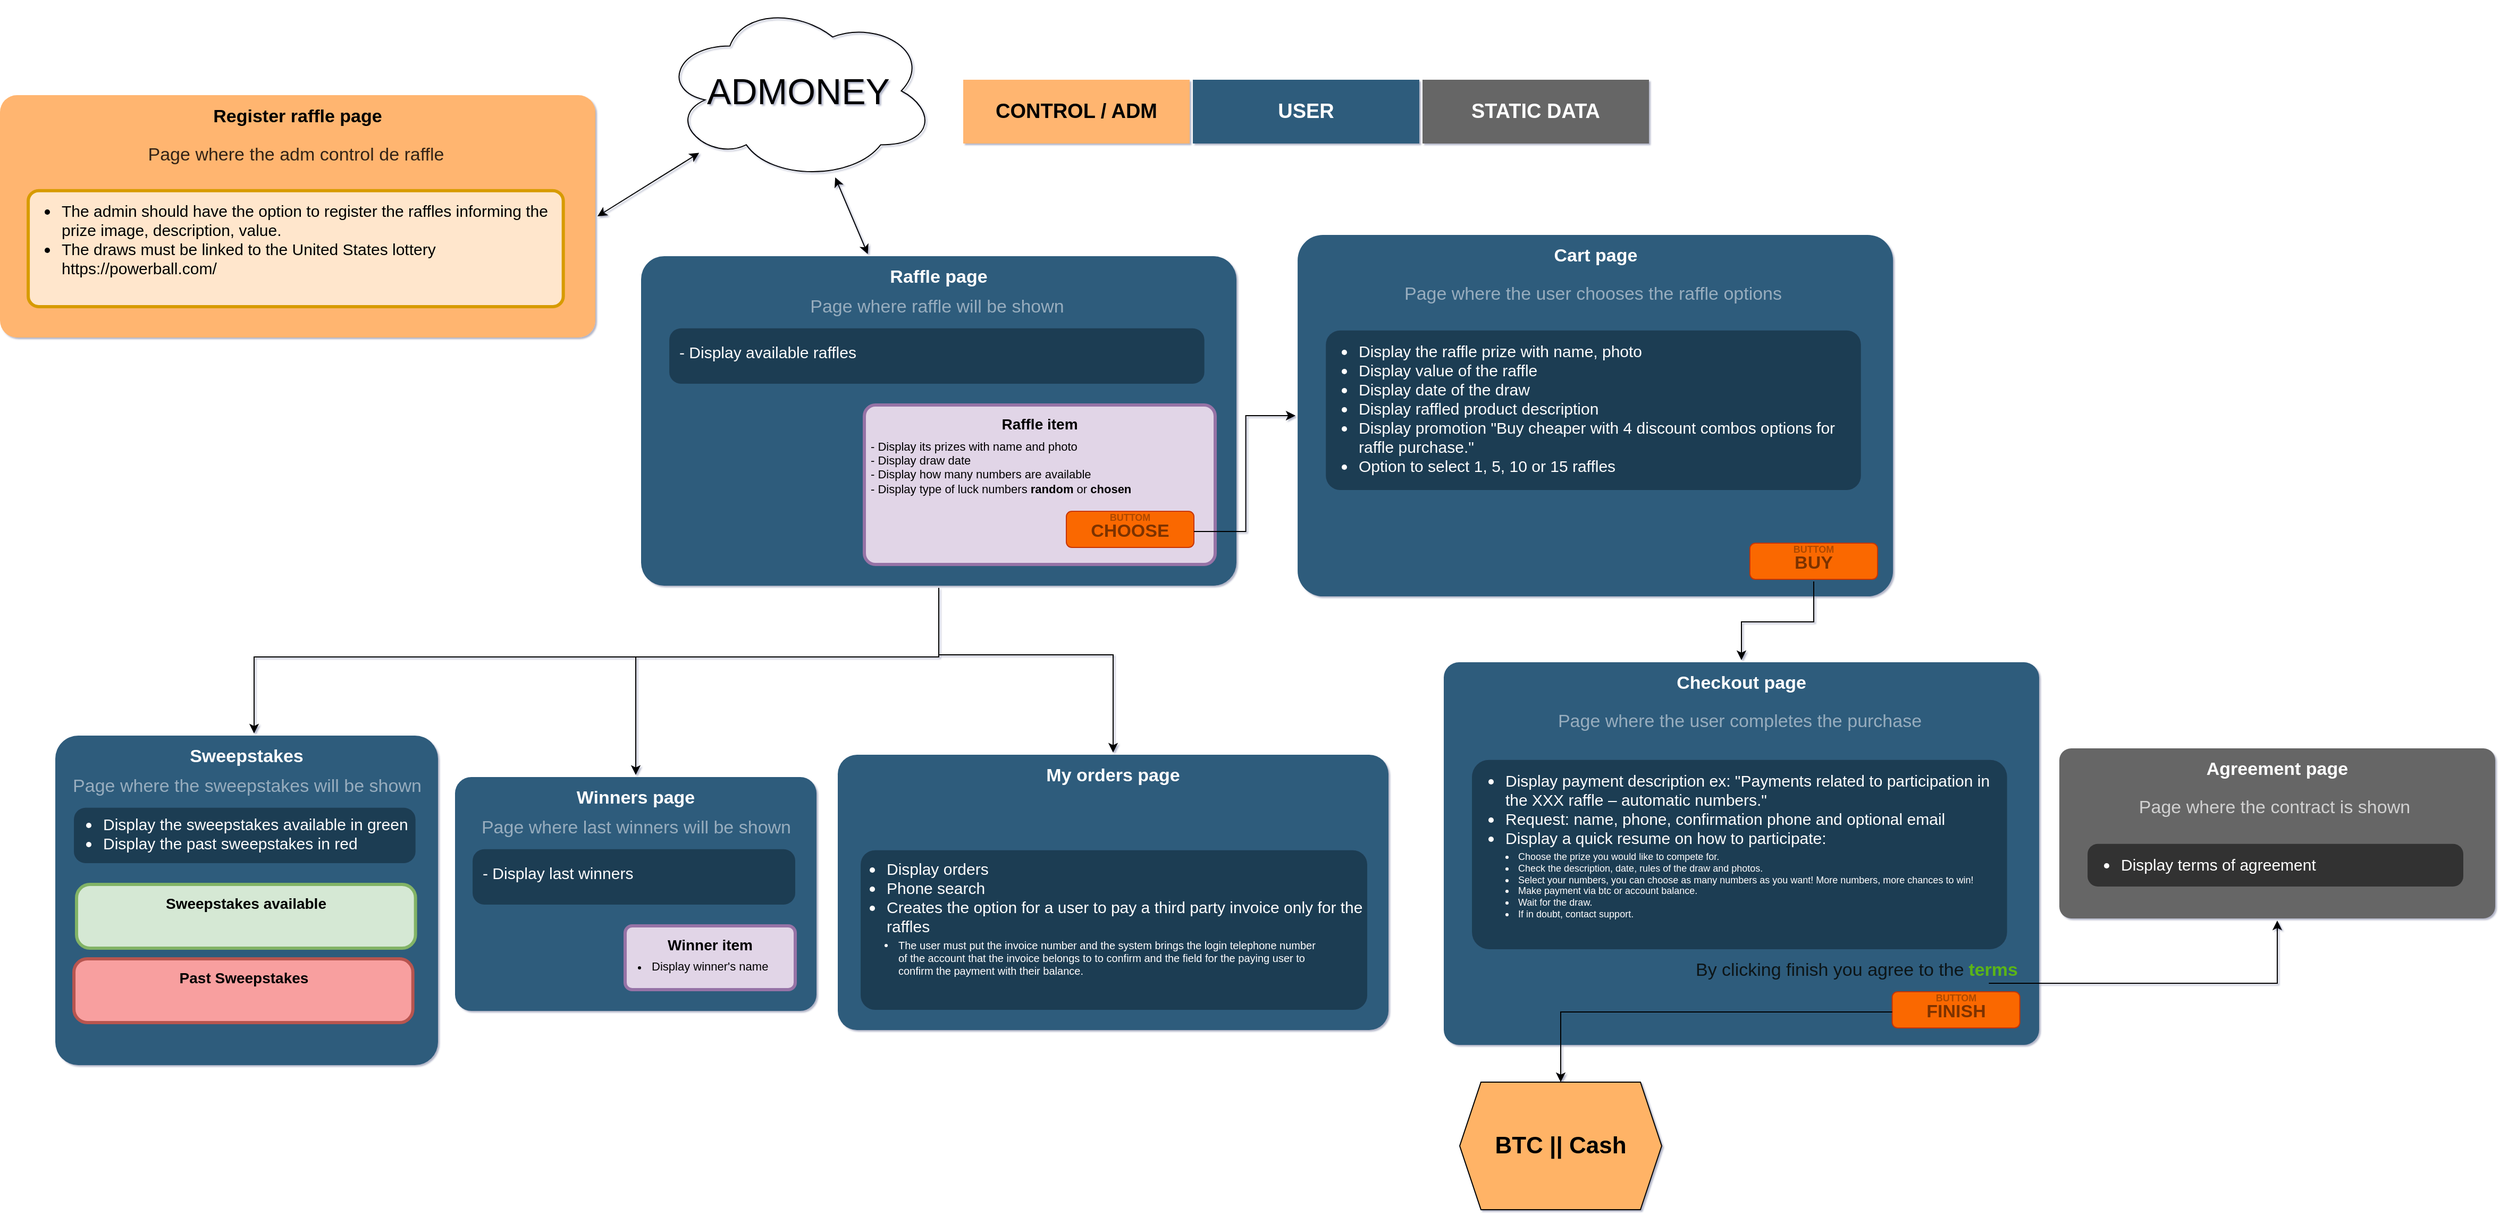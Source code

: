 <mxfile version="17.2.4" type="github">
  <diagram id="6a731a19-8d31-9384-78a2-239565b7b9f0" name="Page-1">
    <mxGraphModel dx="4013" dy="4025" grid="0" gridSize="10" guides="1" tooltips="1" connect="1" arrows="1" fold="1" page="1" pageScale="1" pageWidth="1169" pageHeight="827" background="none" math="0" shadow="1">
      <root>
        <mxCell id="0" />
        <mxCell id="1" parent="0" />
        <mxCell id="205Q3Kc9jgg5AD7oj4mv-1809" value="" style="group" parent="1" vertex="1" connectable="0">
          <mxGeometry x="-149" y="-1760" width="560" height="310" as="geometry" />
        </mxCell>
        <mxCell id="1749" value="&lt;font style=&quot;font-size: 17px&quot;&gt;Raffle page&lt;br&gt;&lt;br&gt;&lt;/font&gt;" style="rounded=1;whiteSpace=wrap;html=1;shadow=0;labelBackgroundColor=none;strokeColor=none;strokeWidth=3;fillColor=#2F5B7C;fontFamily=Helvetica;fontSize=16;fontColor=#FFFFFF;align=center;fontStyle=1;spacing=5;arcSize=7;perimeterSpacing=2;verticalAlign=top;" parent="205Q3Kc9jgg5AD7oj4mv-1809" vertex="1">
          <mxGeometry width="560" height="310" as="geometry" />
        </mxCell>
        <mxCell id="205Q3Kc9jgg5AD7oj4mv-1792" value="&lt;span style=&quot;font-size: 17px&quot;&gt;Page where raffle will be shown&lt;/span&gt;" style="rounded=1;whiteSpace=wrap;html=1;shadow=0;labelBackgroundColor=none;strokeColor=none;strokeWidth=3;fillColor=none;fontFamily=Helvetica;fontSize=16;fontColor=#FFFFFF;align=center;fontStyle=0;spacing=5;arcSize=7;perimeterSpacing=2;verticalAlign=top;textOpacity=50;" parent="205Q3Kc9jgg5AD7oj4mv-1809" vertex="1">
          <mxGeometry x="10.909" y="27.556" width="534.545" height="57.035" as="geometry" />
        </mxCell>
        <mxCell id="205Q3Kc9jgg5AD7oj4mv-1793" value="&lt;font style=&quot;font-size: 15px ; line-height: 1.2&quot;&gt;- Display available raffles&lt;br style=&quot;font-size: 15px&quot;&gt;&lt;/font&gt;" style="rounded=1;whiteSpace=wrap;html=1;shadow=0;labelBackgroundColor=none;strokeColor=none;strokeWidth=3;fillColor=#1F3C52;fontFamily=Helvetica;fontSize=15;fontColor=#FFFFFF;align=left;fontStyle=0;spacing=9;arcSize=21;perimeterSpacing=2;verticalAlign=top;" parent="205Q3Kc9jgg5AD7oj4mv-1809" vertex="1">
          <mxGeometry x="26.55" y="67.93" width="503.27" height="52.07" as="geometry" />
        </mxCell>
        <mxCell id="205Q3Kc9jgg5AD7oj4mv-1808" value="" style="group" parent="205Q3Kc9jgg5AD7oj4mv-1809" vertex="1" connectable="0">
          <mxGeometry x="210" y="140" width="330" height="150" as="geometry" />
        </mxCell>
        <mxCell id="205Q3Kc9jgg5AD7oj4mv-1803" value="Raffle item" style="rounded=1;whiteSpace=wrap;html=1;shadow=0;labelBackgroundColor=none;strokeColor=#9673a6;strokeWidth=3;fillColor=#e1d5e7;fontFamily=Helvetica;fontSize=14;align=center;spacing=5;fontStyle=1;arcSize=7;perimeterSpacing=2;verticalAlign=top;" parent="205Q3Kc9jgg5AD7oj4mv-1808" vertex="1">
          <mxGeometry width="330" height="150" as="geometry" />
        </mxCell>
        <mxCell id="205Q3Kc9jgg5AD7oj4mv-1804" value="&lt;span style=&quot;font-size: 11px ; font-weight: 400&quot;&gt;- Display its prizes&amp;nbsp;with name and photo&lt;/span&gt;&lt;br style=&quot;font-size: 11px ; font-weight: 400&quot;&gt;&lt;span style=&quot;font-size: 11px ; font-weight: 400&quot;&gt;- Display draw date&lt;/span&gt;&lt;br style=&quot;font-size: 11px ; font-weight: 400&quot;&gt;&lt;span style=&quot;font-size: 11px ; font-weight: 400&quot;&gt;- Display how many numbers are available&lt;/span&gt;&lt;br style=&quot;font-size: 11px ; font-weight: 400&quot;&gt;&lt;span style=&quot;font-size: 11px ; font-weight: 400&quot;&gt;- Display type of luck numbers&amp;nbsp;&lt;/span&gt;&lt;b style=&quot;font-size: 11px&quot;&gt;random&lt;/b&gt;&lt;span style=&quot;font-size: 11px ; font-weight: 400&quot;&gt;&amp;nbsp;or&amp;nbsp;&lt;/span&gt;&lt;b style=&quot;font-size: 11px&quot;&gt;chosen&lt;/b&gt;" style="rounded=1;whiteSpace=wrap;html=1;shadow=0;labelBackgroundColor=none;strokeColor=none;strokeWidth=3;fillColor=none;fontFamily=Helvetica;fontSize=11;fontColor=#000000;align=left;spacing=6;fontStyle=1;arcSize=7;perimeterSpacing=2;verticalAlign=top;" parent="205Q3Kc9jgg5AD7oj4mv-1808" vertex="1">
          <mxGeometry y="22" width="330" height="102" as="geometry" />
        </mxCell>
        <mxCell id="205Q3Kc9jgg5AD7oj4mv-1807" value="" style="group" parent="205Q3Kc9jgg5AD7oj4mv-1808" vertex="1" connectable="0">
          <mxGeometry x="190.0" y="100" width="120" height="36" as="geometry" />
        </mxCell>
        <mxCell id="205Q3Kc9jgg5AD7oj4mv-1805" value="BUTTOM" style="rounded=1;whiteSpace=wrap;html=1;labelBackgroundColor=none;fontSize=9;fontColor=#000000;strokeColor=#C73500;fillColor=#fa6800;verticalAlign=top;spacing=-4;fontStyle=1;textOpacity=30;" parent="205Q3Kc9jgg5AD7oj4mv-1807" vertex="1">
          <mxGeometry width="120" height="34" as="geometry" />
        </mxCell>
        <mxCell id="205Q3Kc9jgg5AD7oj4mv-1806" value="CHOOSE" style="rounded=1;whiteSpace=wrap;html=1;labelBackgroundColor=none;fontSize=17;fontColor=#000000;strokeColor=none;fillColor=none;verticalAlign=middle;spacing=0;fontStyle=1;textOpacity=50;" parent="205Q3Kc9jgg5AD7oj4mv-1807" vertex="1">
          <mxGeometry y="2" width="120" height="34" as="geometry" />
        </mxCell>
        <mxCell id="205Q3Kc9jgg5AD7oj4mv-1810" value="" style="group" parent="1" vertex="1" connectable="0">
          <mxGeometry x="468.55" y="-1780" width="560" height="410" as="geometry" />
        </mxCell>
        <mxCell id="205Q3Kc9jgg5AD7oj4mv-1811" value="&lt;font style=&quot;font-size: 17px&quot;&gt;Cart page&lt;br&gt;&lt;/font&gt;" style="rounded=1;whiteSpace=wrap;html=1;shadow=0;labelBackgroundColor=none;strokeColor=none;strokeWidth=3;fillColor=#2F5B7C;fontFamily=Helvetica;fontSize=16;fontColor=#FFFFFF;align=center;fontStyle=1;spacing=5;arcSize=7;perimeterSpacing=2;verticalAlign=top;" parent="205Q3Kc9jgg5AD7oj4mv-1810" vertex="1">
          <mxGeometry width="560" height="340" as="geometry" />
        </mxCell>
        <mxCell id="205Q3Kc9jgg5AD7oj4mv-1812" value="&lt;span style=&quot;font-size: 17px&quot;&gt;Page where the user chooses the raffle options&lt;/span&gt;" style="rounded=1;whiteSpace=wrap;html=1;shadow=0;labelBackgroundColor=none;strokeColor=none;strokeWidth=3;fillColor=none;fontFamily=Helvetica;fontSize=16;fontColor=#FFFFFF;align=center;fontStyle=0;spacing=5;arcSize=7;perimeterSpacing=2;verticalAlign=top;textOpacity=50;" parent="205Q3Kc9jgg5AD7oj4mv-1810" vertex="1">
          <mxGeometry x="10.909" y="36.445" width="534.545" height="75.434" as="geometry" />
        </mxCell>
        <mxCell id="205Q3Kc9jgg5AD7oj4mv-1813" value="&lt;ul&gt;&lt;li&gt;&lt;font style=&quot;font-size: 15px ; line-height: 1.2&quot;&gt;Display the raffle prize with name, photo&lt;/font&gt;&lt;/li&gt;&lt;li&gt;&lt;font style=&quot;font-size: 15px ; line-height: 1.2&quot;&gt;Display value of the raffle&lt;/font&gt;&lt;/li&gt;&lt;li&gt;&lt;font style=&quot;font-size: 15px ; line-height: 1.2&quot;&gt;Display date of the draw&lt;/font&gt;&lt;/li&gt;&lt;li&gt;&lt;font style=&quot;font-size: 15px ; line-height: 1.2&quot;&gt;Display raffled product description&lt;/font&gt;&lt;/li&gt;&lt;li&gt;&lt;font style=&quot;font-size: 15px ; line-height: 1.2&quot;&gt;Display promotion &quot;Buy cheaper with 4 discount combos options for raffle purchase.&quot;&lt;/font&gt;&lt;/li&gt;&lt;li&gt;&lt;font style=&quot;font-size: 15px ; line-height: 1.2&quot;&gt;Option to select 1, 5, 10 or 15 raffles&lt;/font&gt;&lt;/li&gt;&lt;/ul&gt;" style="rounded=1;whiteSpace=wrap;html=1;shadow=0;labelBackgroundColor=none;strokeColor=none;strokeWidth=3;fillColor=#1F3C52;fontFamily=Helvetica;fontSize=15;fontColor=#FFFFFF;align=left;fontStyle=0;spacing=-9;arcSize=9;perimeterSpacing=2;verticalAlign=top;" parent="205Q3Kc9jgg5AD7oj4mv-1810" vertex="1">
          <mxGeometry x="26.55" y="89.84" width="503.27" height="150.16" as="geometry" />
        </mxCell>
        <mxCell id="205Q3Kc9jgg5AD7oj4mv-1826" value="" style="group" parent="205Q3Kc9jgg5AD7oj4mv-1810" vertex="1" connectable="0">
          <mxGeometry x="425.45" y="290" width="120" height="36" as="geometry" />
        </mxCell>
        <mxCell id="205Q3Kc9jgg5AD7oj4mv-1827" value="BUTTOM" style="rounded=1;whiteSpace=wrap;html=1;labelBackgroundColor=none;fontSize=9;fontColor=#000000;strokeColor=#C73500;fillColor=#fa6800;verticalAlign=top;spacing=-4;fontStyle=1;textOpacity=30;" parent="205Q3Kc9jgg5AD7oj4mv-1826" vertex="1">
          <mxGeometry width="120" height="34" as="geometry" />
        </mxCell>
        <mxCell id="205Q3Kc9jgg5AD7oj4mv-1828" value="BUY" style="rounded=1;whiteSpace=wrap;html=1;labelBackgroundColor=none;fontSize=17;fontColor=#000000;strokeColor=none;fillColor=none;verticalAlign=middle;spacing=0;fontStyle=1;textOpacity=50;" parent="205Q3Kc9jgg5AD7oj4mv-1826" vertex="1">
          <mxGeometry y="2" width="120" height="34" as="geometry" />
        </mxCell>
        <mxCell id="MgWAyxcwD4eq4RJQkwBH-1768" style="edgeStyle=orthogonalEdgeStyle;rounded=0;orthogonalLoop=1;jettySize=auto;html=1;" parent="1" source="205Q3Kc9jgg5AD7oj4mv-1828" target="MgWAyxcwD4eq4RJQkwBH-1761" edge="1">
          <mxGeometry relative="1" as="geometry" />
        </mxCell>
        <mxCell id="MgWAyxcwD4eq4RJQkwBH-1769" style="edgeStyle=orthogonalEdgeStyle;rounded=0;orthogonalLoop=1;jettySize=auto;html=1;" parent="1" source="205Q3Kc9jgg5AD7oj4mv-1806" target="205Q3Kc9jgg5AD7oj4mv-1811" edge="1">
          <mxGeometry relative="1" as="geometry" />
        </mxCell>
        <mxCell id="-F6HOGVGPBD2OSw9Kc0U-1783" value="" style="group" parent="1" vertex="1" connectable="0">
          <mxGeometry x="1185" y="-1297" width="410" height="160" as="geometry" />
        </mxCell>
        <mxCell id="-F6HOGVGPBD2OSw9Kc0U-1762" value="&lt;font style=&quot;font-size: 17px&quot;&gt;Agreement page&lt;br&gt;&lt;/font&gt;" style="rounded=1;whiteSpace=wrap;html=1;shadow=0;labelBackgroundColor=none;strokeColor=none;strokeWidth=3;fillColor=#666666;fontFamily=Helvetica;fontSize=16;fontColor=#FFFFFF;align=center;fontStyle=1;spacing=5;arcSize=7;perimeterSpacing=2;verticalAlign=top;" parent="-F6HOGVGPBD2OSw9Kc0U-1783" vertex="1">
          <mxGeometry width="410" height="160" as="geometry" />
        </mxCell>
        <mxCell id="-F6HOGVGPBD2OSw9Kc0U-1763" value="&lt;span style=&quot;font-size: 17px&quot;&gt;Page where the contract is shown&lt;/span&gt;" style="rounded=1;whiteSpace=wrap;html=1;shadow=0;labelBackgroundColor=none;strokeColor=none;strokeWidth=3;fillColor=none;fontFamily=Helvetica;fontSize=16;fontColor=#FFFFFF;align=center;fontStyle=0;spacing=5;arcSize=7;perimeterSpacing=2;verticalAlign=top;textOpacity=70;" parent="-F6HOGVGPBD2OSw9Kc0U-1783" vertex="1">
          <mxGeometry x="22.91" y="36.45" width="359.09" height="43.55" as="geometry" />
        </mxCell>
        <mxCell id="-F6HOGVGPBD2OSw9Kc0U-1764" value="&lt;ul&gt;&lt;li&gt;&lt;font style=&quot;font-size: 15px ; line-height: 1.2&quot;&gt;Display terms of agreement&lt;/font&gt;&lt;/li&gt;&lt;/ul&gt;" style="rounded=1;whiteSpace=wrap;html=1;shadow=0;labelBackgroundColor=none;strokeColor=none;strokeWidth=3;fillColor=#333333;fontFamily=Helvetica;fontSize=15;fontColor=#FFFFFF;align=left;fontStyle=0;spacing=-9;arcSize=24;perimeterSpacing=2;verticalAlign=top;" parent="-F6HOGVGPBD2OSw9Kc0U-1783" vertex="1">
          <mxGeometry x="26.55" y="89.84" width="353.45" height="40.16" as="geometry" />
        </mxCell>
        <mxCell id="-F6HOGVGPBD2OSw9Kc0U-1785" value="BTC || Cash" style="shape=hexagon;perimeter=hexagonPerimeter2;whiteSpace=wrap;html=1;fixedSize=1;fontColor=#000000;fillColor=#FFB366;fontSize=22;fontStyle=1" parent="1" vertex="1">
          <mxGeometry x="621" y="-983" width="190" height="120" as="geometry" />
        </mxCell>
        <mxCell id="1npExvI9YCQs3XlgA4NH-1786" style="edgeStyle=orthogonalEdgeStyle;rounded=0;orthogonalLoop=1;jettySize=auto;html=1;fontSize=9;" edge="1" parent="1" source="1749" target="1npExvI9YCQs3XlgA4NH-1777">
          <mxGeometry relative="1" as="geometry">
            <Array as="points">
              <mxPoint x="131" y="-1383" />
              <mxPoint x="-513" y="-1383" />
            </Array>
          </mxGeometry>
        </mxCell>
        <mxCell id="1npExvI9YCQs3XlgA4NH-1787" style="edgeStyle=orthogonalEdgeStyle;rounded=0;orthogonalLoop=1;jettySize=auto;html=1;fontSize=9;" edge="1" parent="1" source="1749" target="1npExvI9YCQs3XlgA4NH-1765">
          <mxGeometry relative="1" as="geometry">
            <Array as="points">
              <mxPoint x="131" y="-1383" />
              <mxPoint x="-154" y="-1383" />
            </Array>
          </mxGeometry>
        </mxCell>
        <mxCell id="1npExvI9YCQs3XlgA4NH-1795" style="edgeStyle=orthogonalEdgeStyle;rounded=0;orthogonalLoop=1;jettySize=auto;html=1;fontSize=9;" edge="1" parent="1" source="1749" target="1npExvI9YCQs3XlgA4NH-1789">
          <mxGeometry relative="1" as="geometry">
            <Array as="points">
              <mxPoint x="131" y="-1385" />
              <mxPoint x="295" y="-1385" />
            </Array>
          </mxGeometry>
        </mxCell>
        <mxCell id="1npExvI9YCQs3XlgA4NH-1811" value="" style="group" vertex="1" connectable="0" parent="1">
          <mxGeometry x="-752" y="-1911.5" width="560" height="228" as="geometry" />
        </mxCell>
        <mxCell id="1npExvI9YCQs3XlgA4NH-1805" value="&lt;font style=&quot;font-size: 17px&quot;&gt;Register raffle page&lt;br&gt;&lt;/font&gt;" style="rounded=1;whiteSpace=wrap;html=1;shadow=0;labelBackgroundColor=none;strokeColor=none;strokeWidth=3;fillColor=#FFB570;fontFamily=Helvetica;fontSize=16;fontColor=default;align=center;fontStyle=1;spacing=5;arcSize=7;perimeterSpacing=2;verticalAlign=top;gradientColor=none;" vertex="1" parent="1npExvI9YCQs3XlgA4NH-1811">
          <mxGeometry width="560" height="228" as="geometry" />
        </mxCell>
        <mxCell id="1npExvI9YCQs3XlgA4NH-1806" value="&lt;span style=&quot;font-size: 17px&quot;&gt;Page where the adm control de raffle&lt;/span&gt;" style="rounded=1;whiteSpace=wrap;html=1;shadow=0;labelBackgroundColor=none;strokeColor=none;strokeWidth=3;fillColor=none;fontFamily=Helvetica;fontSize=16;fontColor=#000000;align=center;fontStyle=0;spacing=5;arcSize=7;perimeterSpacing=2;verticalAlign=top;textOpacity=80;" vertex="1" parent="1npExvI9YCQs3XlgA4NH-1811">
          <mxGeometry x="10.909" y="36.445" width="534.545" height="75.434" as="geometry" />
        </mxCell>
        <mxCell id="1npExvI9YCQs3XlgA4NH-1807" value="&lt;ul&gt;&lt;li&gt;The admin should have the option to register the raffles informing the prize image, description, value.&lt;br&gt;&lt;/li&gt;&lt;li&gt;The draws must be linked to the United States lottery https://powerball.com/&lt;br&gt;&lt;/li&gt;&lt;/ul&gt;" style="rounded=1;whiteSpace=wrap;html=1;shadow=0;labelBackgroundColor=none;strokeColor=#d79b00;strokeWidth=3;fillColor=#ffe6cc;fontFamily=Helvetica;fontSize=15;align=left;fontStyle=0;spacing=-9;arcSize=9;perimeterSpacing=2;verticalAlign=top;" vertex="1" parent="1npExvI9YCQs3XlgA4NH-1811">
          <mxGeometry x="26.55" y="89.84" width="503.27" height="109.16" as="geometry" />
        </mxCell>
        <mxCell id="1npExvI9YCQs3XlgA4NH-1812" value="ADMONEY" style="ellipse;shape=cloud;whiteSpace=wrap;html=1;fontSize=34;fillColor=none;strokeColor=#000000;" vertex="1" parent="1">
          <mxGeometry x="-130" y="-2000" width="258" height="169" as="geometry" />
        </mxCell>
        <mxCell id="1npExvI9YCQs3XlgA4NH-1816" value="" style="endArrow=classic;startArrow=classic;html=1;rounded=0;fontSize=19;exitX=1;exitY=0.5;exitDx=0;exitDy=0;" edge="1" parent="1" source="1npExvI9YCQs3XlgA4NH-1805" target="1npExvI9YCQs3XlgA4NH-1812">
          <mxGeometry width="50" height="50" relative="1" as="geometry">
            <mxPoint x="-573" y="-1641" as="sourcePoint" />
            <mxPoint x="-523" y="-1691" as="targetPoint" />
          </mxGeometry>
        </mxCell>
        <mxCell id="1npExvI9YCQs3XlgA4NH-1817" value="" style="endArrow=classic;startArrow=classic;html=1;rounded=0;fontSize=19;" edge="1" parent="1" source="1749" target="1npExvI9YCQs3XlgA4NH-1812">
          <mxGeometry width="50" height="50" relative="1" as="geometry">
            <mxPoint x="-335" y="-1626" as="sourcePoint" />
            <mxPoint x="-285" y="-1676" as="targetPoint" />
          </mxGeometry>
        </mxCell>
        <mxCell id="1npExvI9YCQs3XlgA4NH-1818" value="CONTROL / ADM" style="rounded=0;whiteSpace=wrap;html=1;fontSize=19;fontColor=#000000;strokeColor=none;fillColor=#FFB570;gradientColor=none;fontStyle=1;shadow=0;" vertex="1" parent="1">
          <mxGeometry x="154" y="-1926" width="213" height="60" as="geometry" />
        </mxCell>
        <mxCell id="1npExvI9YCQs3XlgA4NH-1819" value="USER" style="rounded=0;whiteSpace=wrap;html=1;fontSize=19;fontColor=#FFFFFF;strokeColor=none;fillColor=#2F5B7C;gradientColor=none;fontStyle=1;" vertex="1" parent="1">
          <mxGeometry x="370" y="-1926" width="213" height="60" as="geometry" />
        </mxCell>
        <mxCell id="1npExvI9YCQs3XlgA4NH-1820" value="STATIC DATA" style="rounded=0;whiteSpace=wrap;html=1;fontSize=19;fontColor=#FFFFFF;strokeColor=none;fillColor=#666666;gradientColor=none;fontStyle=1;" vertex="1" parent="1">
          <mxGeometry x="586" y="-1926" width="213" height="60" as="geometry" />
        </mxCell>
        <mxCell id="1npExvI9YCQs3XlgA4NH-1823" value="" style="group" vertex="1" connectable="0" parent="1">
          <mxGeometry x="606" y="-1378" width="560" height="360" as="geometry" />
        </mxCell>
        <mxCell id="MgWAyxcwD4eq4RJQkwBH-1761" value="&lt;font style=&quot;font-size: 17px&quot;&gt;Checkout page&lt;br&gt;&lt;/font&gt;" style="rounded=1;whiteSpace=wrap;html=1;shadow=0;labelBackgroundColor=none;strokeColor=none;strokeWidth=3;fillColor=#2F5B7C;fontFamily=Helvetica;fontSize=16;fontColor=#FFFFFF;align=center;fontStyle=1;spacing=5;arcSize=4;perimeterSpacing=2;verticalAlign=top;" parent="1npExvI9YCQs3XlgA4NH-1823" vertex="1">
          <mxGeometry width="560" height="360" as="geometry" />
        </mxCell>
        <mxCell id="MgWAyxcwD4eq4RJQkwBH-1762" value="&lt;span style=&quot;font-size: 17px&quot;&gt;Page where the user completes the purchase&lt;/span&gt;" style="rounded=1;whiteSpace=wrap;html=1;shadow=0;labelBackgroundColor=none;strokeColor=none;strokeWidth=3;fillColor=none;fontFamily=Helvetica;fontSize=16;fontColor=#FFFFFF;align=center;fontStyle=0;spacing=5;arcSize=7;perimeterSpacing=2;verticalAlign=top;textOpacity=50;" parent="1npExvI9YCQs3XlgA4NH-1823" vertex="1">
          <mxGeometry x="10.909" y="36.445" width="534.545" height="75.434" as="geometry" />
        </mxCell>
        <mxCell id="MgWAyxcwD4eq4RJQkwBH-1763" value="&lt;ul&gt;&lt;li&gt;&lt;font style=&quot;font-size: 15px ; line-height: 1.2&quot;&gt;Display payment description ex: &quot;P&lt;/font&gt;ayments related to participation in&amp;nbsp; the XXX raffle – automatic numbers.&quot;&lt;/li&gt;&lt;li&gt;Request: name, phone, confirmation phone and optional email&lt;br&gt;&lt;/li&gt;&lt;li&gt;Display a quick resume on how to participate:&lt;/li&gt;&lt;/ul&gt;" style="rounded=1;whiteSpace=wrap;html=1;shadow=0;labelBackgroundColor=none;strokeColor=none;strokeWidth=3;fillColor=#1F3C52;fontFamily=Helvetica;fontSize=15;fontColor=#FFFFFF;align=left;fontStyle=0;spacing=-9;arcSize=9;perimeterSpacing=2;verticalAlign=top;" parent="1npExvI9YCQs3XlgA4NH-1823" vertex="1">
          <mxGeometry x="26.55" y="91.84" width="503.27" height="178.16" as="geometry" />
        </mxCell>
        <mxCell id="MgWAyxcwD4eq4RJQkwBH-1764" value="" style="group" parent="1npExvI9YCQs3XlgA4NH-1823" vertex="1" connectable="0">
          <mxGeometry x="421.82" y="310" width="120" height="36" as="geometry" />
        </mxCell>
        <mxCell id="MgWAyxcwD4eq4RJQkwBH-1765" value="BUTTOM" style="rounded=1;whiteSpace=wrap;html=1;labelBackgroundColor=none;fontSize=9;fontColor=#000000;strokeColor=#C73500;fillColor=#fa6800;verticalAlign=top;spacing=-4;fontStyle=1;textOpacity=30;" parent="MgWAyxcwD4eq4RJQkwBH-1764" vertex="1">
          <mxGeometry width="120" height="34" as="geometry" />
        </mxCell>
        <mxCell id="MgWAyxcwD4eq4RJQkwBH-1766" value="FINISH" style="rounded=1;whiteSpace=wrap;html=1;labelBackgroundColor=none;fontSize=17;fontColor=#000000;strokeColor=none;fillColor=none;verticalAlign=middle;spacing=0;fontStyle=1;textOpacity=50;" parent="MgWAyxcwD4eq4RJQkwBH-1764" vertex="1">
          <mxGeometry y="2" width="120" height="34" as="geometry" />
        </mxCell>
        <mxCell id="-F6HOGVGPBD2OSw9Kc0U-1760" value="&lt;span style=&quot;font-size: 17px&quot;&gt;By clicking finish you agree to the&lt;/span&gt;" style="rounded=1;whiteSpace=wrap;html=1;shadow=0;labelBackgroundColor=none;strokeColor=none;strokeWidth=3;fillColor=none;fontFamily=Helvetica;fontSize=16;fontColor=#000000;align=left;fontStyle=0;spacing=5;arcSize=7;perimeterSpacing=2;verticalAlign=top;textOpacity=80;" parent="1npExvI9YCQs3XlgA4NH-1823" vertex="1">
          <mxGeometry x="231.91" y="270" width="269.09" height="40" as="geometry" />
        </mxCell>
        <mxCell id="-F6HOGVGPBD2OSw9Kc0U-1780" value="&lt;div style=&quot;&quot;&gt;&lt;b style=&quot;color: rgb(102 , 204 , 0) ; font-size: 17px&quot;&gt;terms&lt;/b&gt;&lt;/div&gt;" style="rounded=1;whiteSpace=wrap;html=1;shadow=0;labelBackgroundColor=none;strokeColor=none;strokeWidth=3;fillColor=none;fontFamily=Helvetica;fontSize=16;fontColor=#000000;align=right;fontStyle=0;spacing=5;arcSize=7;perimeterSpacing=2;verticalAlign=top;textOpacity=80;" parent="1npExvI9YCQs3XlgA4NH-1823" vertex="1">
          <mxGeometry x="480" y="270" width="65.45" height="30" as="geometry" />
        </mxCell>
        <mxCell id="1npExvI9YCQs3XlgA4NH-1763" value="&lt;ul style=&quot;font-size: 9px;&quot;&gt;&lt;li style=&quot;font-size: 9px;&quot;&gt;&lt;span style=&quot;font-size: 9px;&quot;&gt;Choose the prize you would like to compete for.&lt;/span&gt;&lt;br style=&quot;font-size: 9px;&quot;&gt;&lt;/li&gt;&lt;li style=&quot;font-size: 9px;&quot;&gt;Check the description, date, rules of the draw and photos.&lt;/li&gt;&lt;li style=&quot;font-size: 9px;&quot;&gt;&lt;span style=&quot;font-size: 9px;&quot;&gt;Select your numbers, you can choose as many numbers as you want! More numbers, more chances to win!&lt;/span&gt;&lt;br style=&quot;font-size: 9px;&quot;&gt;&lt;/li&gt;&lt;li style=&quot;font-size: 9px;&quot;&gt;Make payment via btc or account balance.&lt;/li&gt;&lt;li style=&quot;font-size: 9px;&quot;&gt;Wait for the draw.&lt;/li&gt;&lt;li style=&quot;font-size: 9px;&quot;&gt;If in doubt, contact support.&lt;/li&gt;&lt;/ul&gt;" style="rounded=1;whiteSpace=wrap;html=1;shadow=0;labelBackgroundColor=none;strokeColor=none;strokeWidth=3;fillColor=none;fontFamily=Helvetica;fontSize=9;fontColor=#FFFFFF;align=left;fontStyle=0;spacing=-9;arcSize=9;perimeterSpacing=2;verticalAlign=top;" vertex="1" parent="1npExvI9YCQs3XlgA4NH-1823">
          <mxGeometry x="38.55" y="173.16" width="503.27" height="76.84" as="geometry" />
        </mxCell>
        <mxCell id="-F6HOGVGPBD2OSw9Kc0U-1782" style="edgeStyle=orthogonalEdgeStyle;rounded=0;orthogonalLoop=1;jettySize=auto;html=1;exitX=0.5;exitY=1;exitDx=0;exitDy=0;fontColor=#66CC00;" parent="1" source="-F6HOGVGPBD2OSw9Kc0U-1780" target="-F6HOGVGPBD2OSw9Kc0U-1762" edge="1">
          <mxGeometry relative="1" as="geometry" />
        </mxCell>
        <mxCell id="1npExvI9YCQs3XlgA4NH-1760" style="edgeStyle=orthogonalEdgeStyle;rounded=0;orthogonalLoop=1;jettySize=auto;html=1;fontSize=22;" edge="1" parent="1" source="MgWAyxcwD4eq4RJQkwBH-1766" target="-F6HOGVGPBD2OSw9Kc0U-1785">
          <mxGeometry relative="1" as="geometry" />
        </mxCell>
        <mxCell id="1npExvI9YCQs3XlgA4NH-1825" value="" style="group" vertex="1" connectable="0" parent="1">
          <mxGeometry x="-324" y="-1270" width="340" height="220" as="geometry" />
        </mxCell>
        <mxCell id="1npExvI9YCQs3XlgA4NH-1765" value="&lt;font style=&quot;font-size: 17px&quot;&gt;Winners page&lt;br&gt;&lt;br&gt;&lt;/font&gt;" style="rounded=1;whiteSpace=wrap;html=1;shadow=0;labelBackgroundColor=none;strokeColor=none;strokeWidth=3;fillColor=#2F5B7C;fontFamily=Helvetica;fontSize=16;fontColor=#FFFFFF;align=center;fontStyle=1;spacing=5;arcSize=7;perimeterSpacing=2;verticalAlign=top;container=0;" vertex="1" parent="1npExvI9YCQs3XlgA4NH-1825">
          <mxGeometry width="340" height="220" as="geometry" />
        </mxCell>
        <mxCell id="1npExvI9YCQs3XlgA4NH-1766" value="&lt;span style=&quot;font-size: 17px&quot;&gt;Page where last winners will be shown&lt;/span&gt;" style="rounded=1;whiteSpace=wrap;html=1;shadow=0;labelBackgroundColor=none;strokeColor=none;strokeWidth=3;fillColor=none;fontFamily=Helvetica;fontSize=16;fontColor=#FFFFFF;align=center;fontStyle=0;spacing=5;arcSize=7;perimeterSpacing=2;verticalAlign=top;textOpacity=50;container=0;" vertex="1" parent="1npExvI9YCQs3XlgA4NH-1825">
          <mxGeometry x="0.91" y="27.56" width="339.09" height="57.04" as="geometry" />
        </mxCell>
        <mxCell id="1npExvI9YCQs3XlgA4NH-1767" value="&lt;font style=&quot;font-size: 15px ; line-height: 1.2&quot;&gt;- Display last winners&lt;br style=&quot;font-size: 15px&quot;&gt;&lt;/font&gt;" style="rounded=1;whiteSpace=wrap;html=1;shadow=0;labelBackgroundColor=none;strokeColor=none;strokeWidth=3;fillColor=#1F3C52;fontFamily=Helvetica;fontSize=15;fontColor=#FFFFFF;align=left;fontStyle=0;spacing=9;arcSize=21;perimeterSpacing=2;verticalAlign=top;container=0;" vertex="1" parent="1npExvI9YCQs3XlgA4NH-1825">
          <mxGeometry x="16.55" y="67.93" width="303.45" height="52.07" as="geometry" />
        </mxCell>
        <mxCell id="1npExvI9YCQs3XlgA4NH-1769" value="Winner item" style="rounded=1;whiteSpace=wrap;html=1;shadow=0;labelBackgroundColor=none;strokeColor=#9673a6;strokeWidth=3;fillColor=#e1d5e7;fontFamily=Helvetica;fontSize=14;align=center;spacing=5;fontStyle=1;arcSize=11;perimeterSpacing=2;verticalAlign=top;container=0;" vertex="1" parent="1npExvI9YCQs3XlgA4NH-1825">
          <mxGeometry x="160" y="140" width="160" height="60" as="geometry" />
        </mxCell>
        <mxCell id="1npExvI9YCQs3XlgA4NH-1770" value="&lt;ul&gt;&lt;li&gt;&lt;span style=&quot;font-size: 11px ; font-weight: 400&quot;&gt;Display winner&#39;s name&lt;/span&gt;&lt;/li&gt;&lt;/ul&gt;" style="rounded=1;whiteSpace=wrap;html=1;shadow=0;labelBackgroundColor=none;strokeColor=none;strokeWidth=3;fillColor=none;fontFamily=Helvetica;fontSize=11;fontColor=#000000;align=left;spacing=-15;fontStyle=1;arcSize=7;perimeterSpacing=2;verticalAlign=top;container=0;" vertex="1" parent="1npExvI9YCQs3XlgA4NH-1825">
          <mxGeometry x="160" y="171.345" width="160" height="11.2" as="geometry" />
        </mxCell>
        <mxCell id="1npExvI9YCQs3XlgA4NH-1826" value="" style="group" vertex="1" connectable="0" parent="1">
          <mxGeometry x="-700" y="-1309" width="360" height="310" as="geometry" />
        </mxCell>
        <mxCell id="1npExvI9YCQs3XlgA4NH-1777" value="&lt;font style=&quot;font-size: 17px&quot;&gt;Sweepstakes&lt;br&gt;&lt;/font&gt;" style="rounded=1;whiteSpace=wrap;html=1;shadow=0;labelBackgroundColor=none;strokeColor=none;strokeWidth=3;fillColor=#2F5B7C;fontFamily=Helvetica;fontSize=16;fontColor=#FFFFFF;align=center;fontStyle=1;spacing=5;arcSize=7;perimeterSpacing=2;verticalAlign=top;container=0;" vertex="1" parent="1npExvI9YCQs3XlgA4NH-1826">
          <mxGeometry width="360" height="310" as="geometry" />
        </mxCell>
        <mxCell id="1npExvI9YCQs3XlgA4NH-1778" value="&lt;span style=&quot;font-size: 17px&quot;&gt;Page where the sweepstakes will be shown&lt;/span&gt;" style="rounded=1;whiteSpace=wrap;html=1;shadow=0;labelBackgroundColor=none;strokeColor=none;strokeWidth=3;fillColor=none;fontFamily=Helvetica;fontSize=16;fontColor=#FFFFFF;align=center;fontStyle=0;spacing=5;arcSize=7;perimeterSpacing=2;verticalAlign=top;textOpacity=50;container=0;" vertex="1" parent="1npExvI9YCQs3XlgA4NH-1826">
          <mxGeometry x="0.964" y="27.56" width="359.036" height="57.04" as="geometry" />
        </mxCell>
        <mxCell id="1npExvI9YCQs3XlgA4NH-1779" value="&lt;ul&gt;&lt;li&gt;&lt;font style=&quot;font-size: 15px ; line-height: 1.2&quot;&gt;Display the sweepstakes available in green&lt;/font&gt;&lt;/li&gt;&lt;li&gt;&lt;font style=&quot;font-size: 15px ; line-height: 1.2&quot;&gt;Display the past sweepstakes in red&lt;/font&gt;&lt;/li&gt;&lt;/ul&gt;" style="rounded=1;whiteSpace=wrap;html=1;shadow=0;labelBackgroundColor=none;strokeColor=none;strokeWidth=3;fillColor=#1F3C52;fontFamily=Helvetica;fontSize=15;fontColor=#FFFFFF;align=left;fontStyle=0;spacing=-13;arcSize=21;perimeterSpacing=2;verticalAlign=top;container=0;" vertex="1" parent="1npExvI9YCQs3XlgA4NH-1826">
          <mxGeometry x="17.524" y="67.93" width="321.3" height="52.07" as="geometry" />
        </mxCell>
        <mxCell id="1npExvI9YCQs3XlgA4NH-1784" value="Past Sweepstakes" style="rounded=1;whiteSpace=wrap;html=1;shadow=0;labelBackgroundColor=none;strokeColor=#b85450;strokeWidth=3;fillColor=#F89F9F;fontFamily=Helvetica;fontSize=14;align=center;spacing=5;fontStyle=1;arcSize=21;perimeterSpacing=2;verticalAlign=top;container=0;" vertex="1" parent="1npExvI9YCQs3XlgA4NH-1826">
          <mxGeometry x="17.52" y="210" width="318.82" height="60" as="geometry" />
        </mxCell>
        <mxCell id="1npExvI9YCQs3XlgA4NH-1781" value="Sweepstakes available" style="rounded=1;whiteSpace=wrap;html=1;shadow=0;labelBackgroundColor=none;strokeColor=#82b366;strokeWidth=3;fillColor=#d5e8d4;fontFamily=Helvetica;fontSize=14;align=center;spacing=5;fontStyle=1;arcSize=21;perimeterSpacing=2;verticalAlign=top;container=0;" vertex="1" parent="1npExvI9YCQs3XlgA4NH-1826">
          <mxGeometry x="20" y="140" width="318.82" height="60" as="geometry" />
        </mxCell>
        <mxCell id="1npExvI9YCQs3XlgA4NH-1827" value="" style="group" vertex="1" connectable="0" parent="1">
          <mxGeometry x="36" y="-1291" width="518" height="259" as="geometry" />
        </mxCell>
        <mxCell id="1npExvI9YCQs3XlgA4NH-1789" value="&lt;font style=&quot;font-size: 17px&quot;&gt;My orders page&lt;br&gt;&lt;/font&gt;" style="rounded=1;whiteSpace=wrap;html=1;shadow=0;labelBackgroundColor=none;strokeColor=none;strokeWidth=3;fillColor=#2F5B7C;fontFamily=Helvetica;fontSize=16;fontColor=#FFFFFF;align=center;fontStyle=1;spacing=5;arcSize=7;perimeterSpacing=2;verticalAlign=top;container=0;" vertex="1" parent="1npExvI9YCQs3XlgA4NH-1827">
          <mxGeometry width="518" height="259" as="geometry" />
        </mxCell>
        <mxCell id="1npExvI9YCQs3XlgA4NH-1791" value="&lt;ul&gt;&lt;li&gt;&lt;font style=&quot;font-size: 15px ; line-height: 1.2&quot;&gt;Display orders&lt;/font&gt;&lt;/li&gt;&lt;li&gt;&lt;span&gt;Phone search&lt;/span&gt;&lt;br&gt;&lt;/li&gt;&lt;li&gt;&lt;span&gt;Creates the option for a user to pay a third party invoice only for the raffles&lt;/span&gt;&lt;/li&gt;&lt;/ul&gt;" style="rounded=1;html=1;shadow=0;labelBackgroundColor=none;strokeColor=none;strokeWidth=3;fillColor=#1F3C52;fontFamily=Helvetica;fontSize=15;fontColor=#FFFFFF;align=left;fontStyle=0;spacing=-16;arcSize=9;perimeterSpacing=2;verticalAlign=top;spacingTop=5;whiteSpace=wrap;container=0;" vertex="1" parent="1npExvI9YCQs3XlgA4NH-1827">
          <mxGeometry x="21.55" y="89.84" width="476.45" height="150.16" as="geometry" />
        </mxCell>
        <mxCell id="1npExvI9YCQs3XlgA4NH-1803" value="&lt;ul style=&quot;font-size: 10px;&quot;&gt;&lt;li style=&quot;font-size: 10px;&quot;&gt;The user must put the invoice number and the system brings the login telephone number of the account that the invoice belongs to to confirm and the field for the paying user to confirm the payment with their balance.&lt;/li&gt;&lt;/ul&gt;" style="rounded=1;html=1;shadow=0;labelBackgroundColor=none;strokeColor=none;strokeWidth=3;fillColor=none;fontFamily=Helvetica;fontSize=10;fontColor=#FFFFFF;align=left;fontStyle=0;spacing=-16;arcSize=9;perimeterSpacing=2;verticalAlign=top;spacingTop=5;whiteSpace=wrap;container=0;" vertex="1" parent="1npExvI9YCQs3XlgA4NH-1827">
          <mxGeometry x="33" y="170" width="405" height="70" as="geometry" />
        </mxCell>
      </root>
    </mxGraphModel>
  </diagram>
</mxfile>
